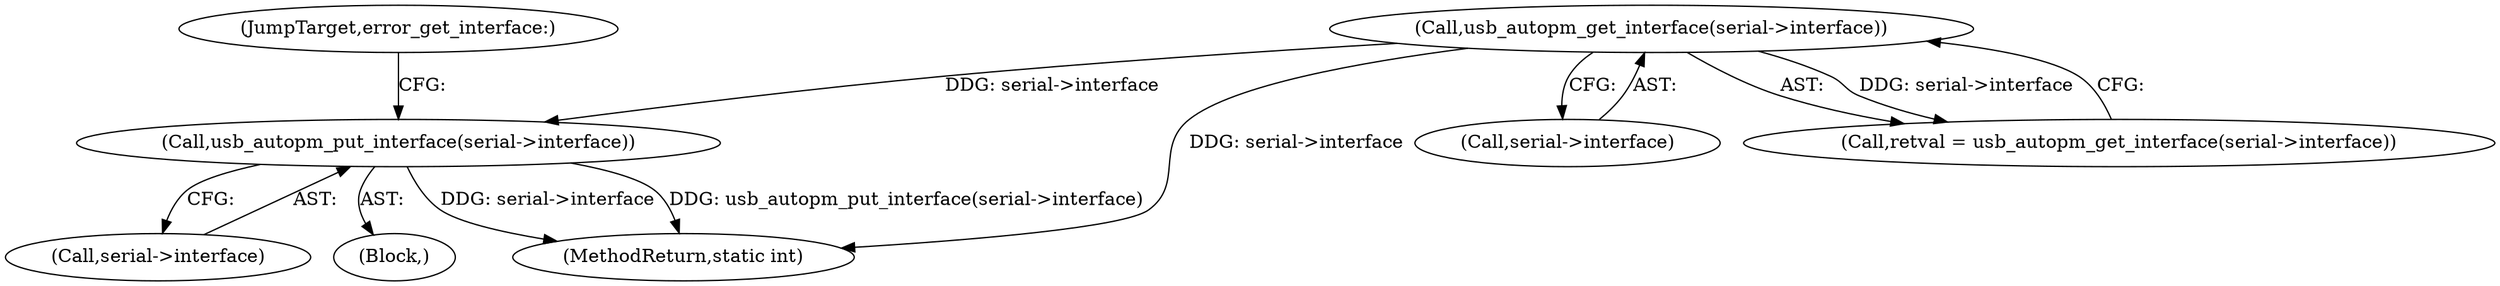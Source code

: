 digraph "0_linux_299d7572e46f98534033a9e65973f13ad1ce9047@pointer" {
"1000485" [label="(Call,usb_autopm_put_interface(serial->interface))"];
"1000268" [label="(Call,usb_autopm_get_interface(serial->interface))"];
"1000268" [label="(Call,usb_autopm_get_interface(serial->interface))"];
"1000486" [label="(Call,serial->interface)"];
"1000110" [label="(Block,)"];
"1000499" [label="(MethodReturn,static int)"];
"1000269" [label="(Call,serial->interface)"];
"1000489" [label="(JumpTarget,error_get_interface:)"];
"1000485" [label="(Call,usb_autopm_put_interface(serial->interface))"];
"1000266" [label="(Call,retval = usb_autopm_get_interface(serial->interface))"];
"1000485" -> "1000110"  [label="AST: "];
"1000485" -> "1000486"  [label="CFG: "];
"1000486" -> "1000485"  [label="AST: "];
"1000489" -> "1000485"  [label="CFG: "];
"1000485" -> "1000499"  [label="DDG: serial->interface"];
"1000485" -> "1000499"  [label="DDG: usb_autopm_put_interface(serial->interface)"];
"1000268" -> "1000485"  [label="DDG: serial->interface"];
"1000268" -> "1000266"  [label="AST: "];
"1000268" -> "1000269"  [label="CFG: "];
"1000269" -> "1000268"  [label="AST: "];
"1000266" -> "1000268"  [label="CFG: "];
"1000268" -> "1000499"  [label="DDG: serial->interface"];
"1000268" -> "1000266"  [label="DDG: serial->interface"];
}
